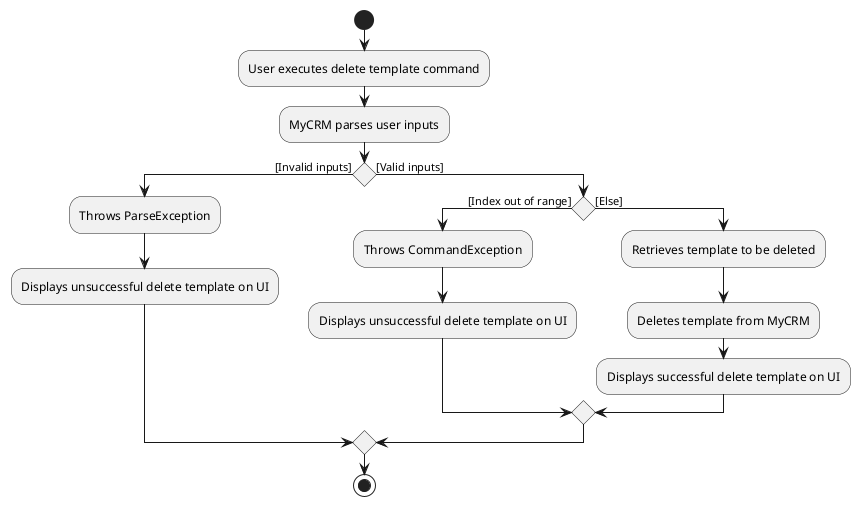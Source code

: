 @startuml
start
:User executes delete template command;
:MyCRM parses user inputs;
if () then ([Invalid inputs])
    :Throws ParseException;
    :Displays unsuccessful delete template on UI;
else ([Valid inputs])
    if () then ([Index out of range])
        :Throws CommandException;
        :Displays unsuccessful delete template on UI;
    else ([Else])
        :Retrieves template to be deleted;
        :Deletes template from MyCRM;
        :Displays successful delete template on UI;
    endif
endif
stop

@enduml
